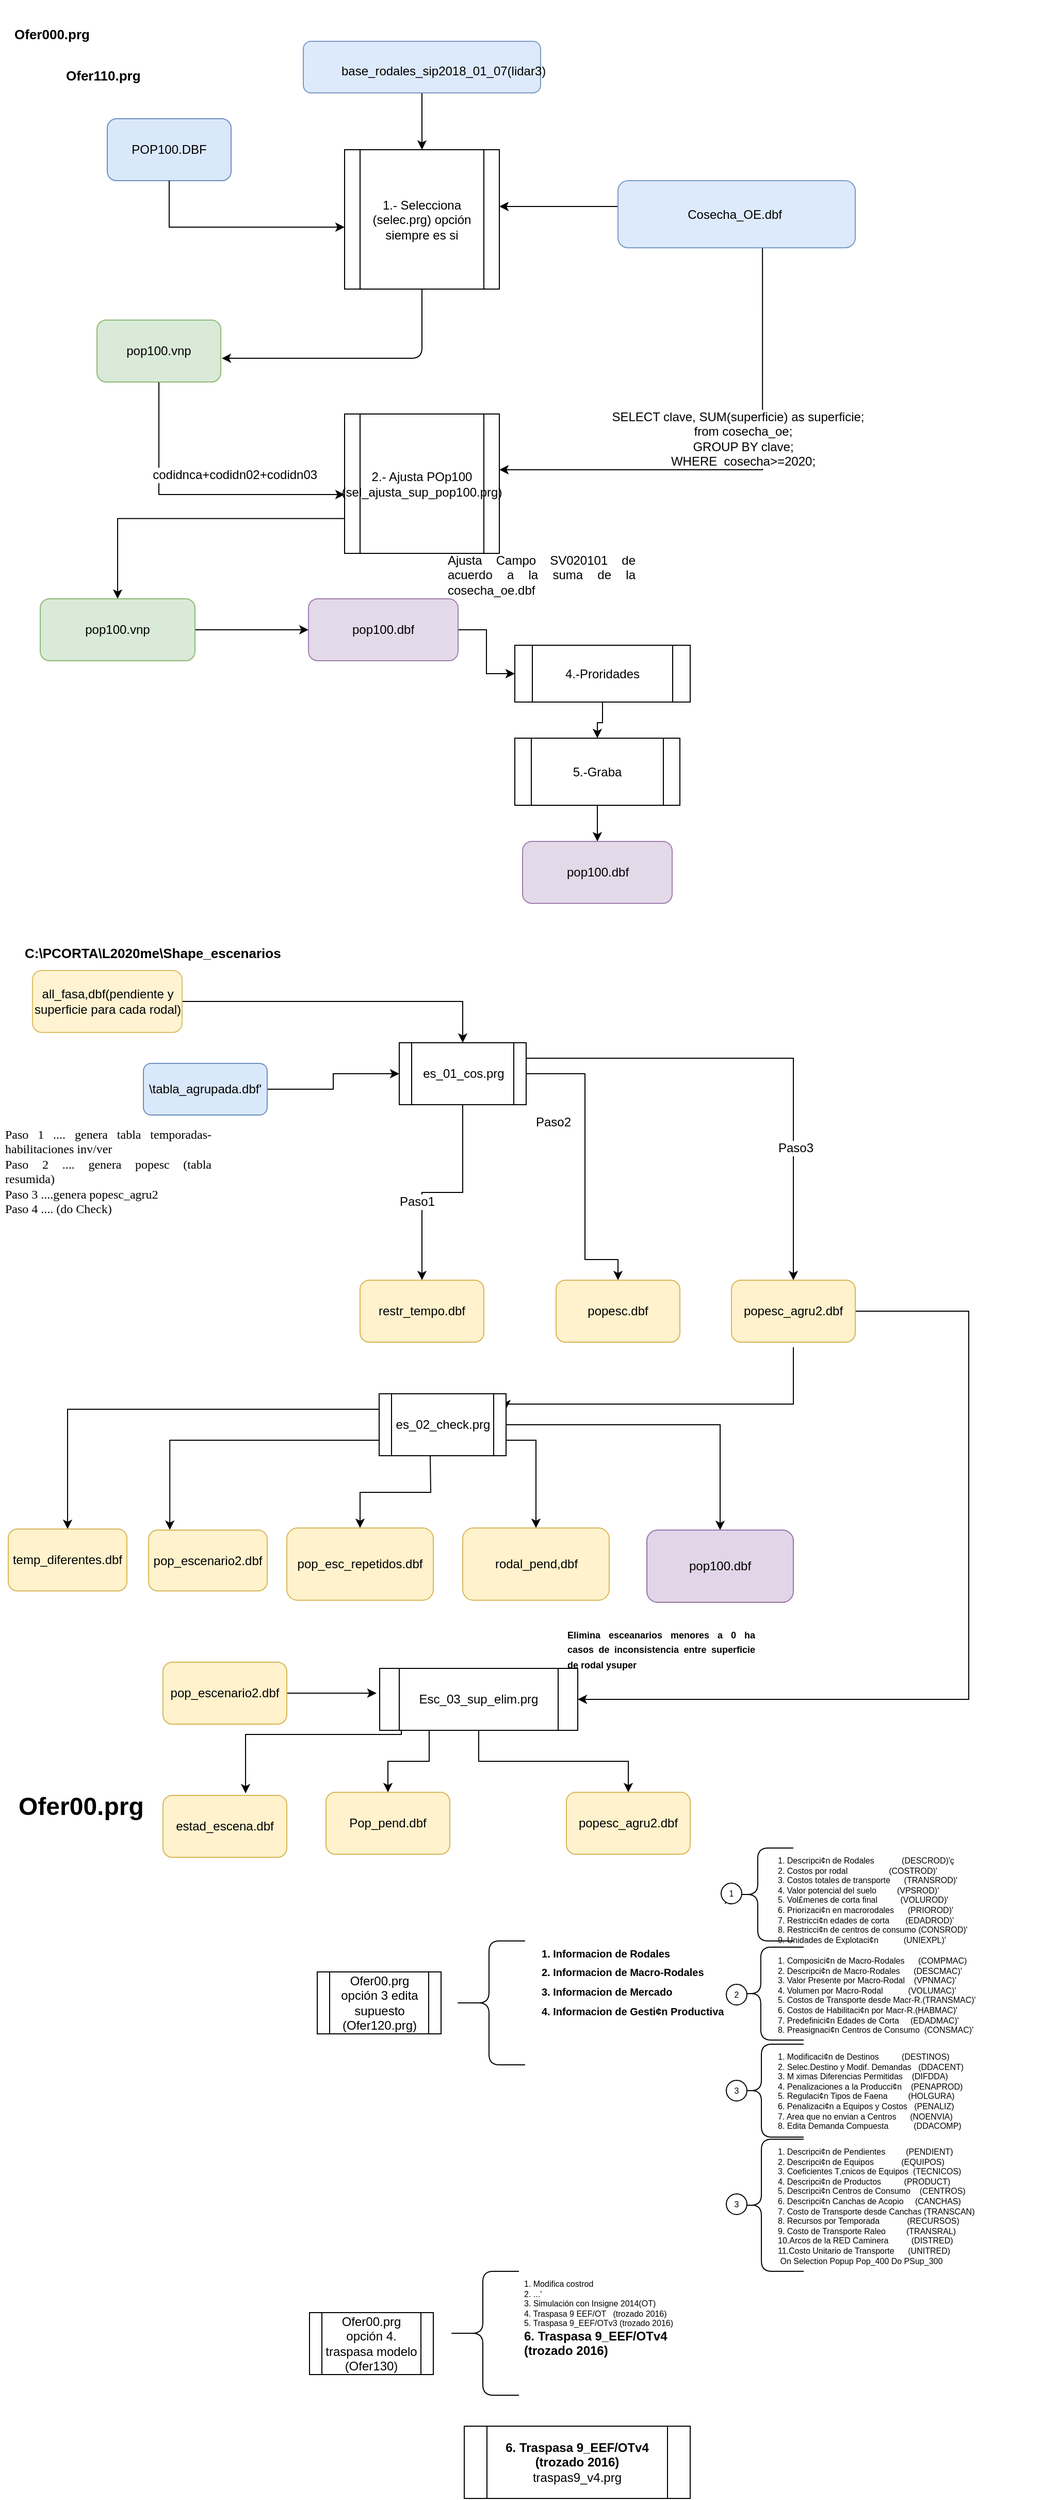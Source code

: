 <mxfile version="10.6.7" type="github"><diagram id="JRxtDGAWM0BCfdRo5nNP" name="Page-1"><mxGraphModel dx="1667" dy="452" grid="1" gridSize="10" guides="1" tooltips="1" connect="1" arrows="1" fold="1" page="1" pageScale="1" pageWidth="827" pageHeight="1169" math="0" shadow="0"><root><mxCell id="0"/><mxCell id="1" parent="0"/><mxCell id="PH0ZUfFNZIxUaysYQGNr-1" value="&lt;h1&gt;Ofer00.prg&lt;/h1&gt;" style="text;html=1;strokeColor=none;fillColor=none;spacing=5;spacingTop=-20;whiteSpace=wrap;overflow=hidden;rounded=0;" vertex="1" parent="1"><mxGeometry x="4" y="1730" width="190" height="120" as="geometry"/></mxCell><mxCell id="PH0ZUfFNZIxUaysYQGNr-2" value="1.-&amp;nbsp;Selecciona (selec.prg) opción siempre es si" style="shape=process;whiteSpace=wrap;html=1;backgroundOutline=1;" vertex="1" parent="1"><mxGeometry x="325" y="145" width="150" height="135" as="geometry"/></mxCell><mxCell id="PH0ZUfFNZIxUaysYQGNr-3" value="&lt;h1&gt;&lt;font style=&quot;font-size: 13px&quot;&gt;Ofer000.prg&lt;/font&gt;&lt;br&gt;&lt;/h1&gt;&lt;div&gt;&lt;br&gt;&lt;/div&gt;" style="text;html=1;strokeColor=none;fillColor=none;spacing=5;spacingTop=-20;whiteSpace=wrap;overflow=hidden;rounded=0;opacity=90;" vertex="1" parent="1"><mxGeometry y="10" width="190" height="40" as="geometry"/></mxCell><mxCell id="PH0ZUfFNZIxUaysYQGNr-4" value="POP100.DBF" style="rounded=1;whiteSpace=wrap;html=1;fillColor=#dae8fc;strokeColor=#6c8ebf;" vertex="1" parent="1"><mxGeometry x="95" y="115" width="120" height="60" as="geometry"/></mxCell><mxCell id="PH0ZUfFNZIxUaysYQGNr-5" style="edgeStyle=orthogonalEdgeStyle;rounded=0;orthogonalLoop=1;jettySize=auto;html=1;entryX=0.5;entryY=0;entryDx=0;entryDy=0;" edge="1" parent="1" source="PH0ZUfFNZIxUaysYQGNr-6" target="PH0ZUfFNZIxUaysYQGNr-2"><mxGeometry relative="1" as="geometry"/></mxCell><mxCell id="PH0ZUfFNZIxUaysYQGNr-6" value="" style="rounded=1;whiteSpace=wrap;html=1;opacity=90;fillColor=#dae8fc;strokeColor=#6c8ebf;" vertex="1" parent="1"><mxGeometry x="285" y="40" width="230" height="50" as="geometry"/></mxCell><mxCell id="PH0ZUfFNZIxUaysYQGNr-7" style="edgeStyle=orthogonalEdgeStyle;rounded=0;orthogonalLoop=1;jettySize=auto;html=1;exitX=0.5;exitY=1;exitDx=0;exitDy=0;" edge="1" parent="1" source="PH0ZUfFNZIxUaysYQGNr-4"><mxGeometry relative="1" as="geometry"><mxPoint x="325" y="220" as="targetPoint"/><Array as="points"><mxPoint x="155" y="220"/><mxPoint x="325" y="220"/></Array></mxGeometry></mxCell><mxCell id="PH0ZUfFNZIxUaysYQGNr-8" value="base_rodales_sip2018_01_07(lidar3)" style="text;html=1;" vertex="1" parent="1"><mxGeometry x="320" y="55" width="107" height="30" as="geometry"/></mxCell><mxCell id="PH0ZUfFNZIxUaysYQGNr-9" value="&lt;h1&gt;&lt;font style=&quot;font-size: 13px&quot;&gt;Ofer110.prg&lt;/font&gt;&lt;br&gt;&lt;/h1&gt;&lt;div&gt;&lt;br&gt;&lt;/div&gt;" style="text;html=1;strokeColor=none;fillColor=none;spacing=5;spacingTop=-20;whiteSpace=wrap;overflow=hidden;rounded=0;opacity=90;" vertex="1" parent="1"><mxGeometry x="50" y="50" width="190" height="40" as="geometry"/></mxCell><mxCell id="PH0ZUfFNZIxUaysYQGNr-10" style="edgeStyle=orthogonalEdgeStyle;rounded=0;orthogonalLoop=1;jettySize=auto;html=1;" edge="1" parent="1" source="PH0ZUfFNZIxUaysYQGNr-13" target="PH0ZUfFNZIxUaysYQGNr-2"><mxGeometry relative="1" as="geometry"><Array as="points"><mxPoint x="500" y="200"/><mxPoint x="500" y="200"/></Array></mxGeometry></mxCell><mxCell id="PH0ZUfFNZIxUaysYQGNr-11" style="edgeStyle=orthogonalEdgeStyle;rounded=0;orthogonalLoop=1;jettySize=auto;html=1;exitX=0.609;exitY=1;exitDx=0;exitDy=0;exitPerimeter=0;entryX=1;entryY=0.4;entryDx=0;entryDy=0;entryPerimeter=0;" edge="1" parent="1" source="PH0ZUfFNZIxUaysYQGNr-13" target="PH0ZUfFNZIxUaysYQGNr-19"><mxGeometry relative="1" as="geometry"><mxPoint x="480" y="450" as="targetPoint"/></mxGeometry></mxCell><mxCell id="PH0ZUfFNZIxUaysYQGNr-12" value="&lt;div&gt;SELECT clave, SUM(superficie) as superficie;&lt;/div&gt;&lt;div&gt;&amp;nbsp; &amp;nbsp;from cosecha_oe;&lt;/div&gt;&lt;div&gt;&amp;nbsp; &amp;nbsp;GROUP BY clave;&lt;/div&gt;&lt;div&gt;&amp;nbsp; &amp;nbsp;WHERE&amp;nbsp; cosecha&amp;gt;=2020;&lt;/div&gt;" style="text;html=1;resizable=0;points=[];align=center;verticalAlign=middle;labelBackgroundColor=#ffffff;" vertex="1" connectable="0" parent="PH0ZUfFNZIxUaysYQGNr-11"><mxGeometry x="-0.083" y="-2" relative="1" as="geometry"><mxPoint x="-24" y="-28" as="offset"/></mxGeometry></mxCell><mxCell id="PH0ZUfFNZIxUaysYQGNr-13" value="Cosecha_OE.dbf&amp;nbsp;" style="rounded=1;whiteSpace=wrap;html=1;opacity=90;fillColor=#dae8fc;strokeColor=#6c8ebf;" vertex="1" parent="1"><mxGeometry x="590" y="175" width="230" height="65" as="geometry"/></mxCell><mxCell id="PH0ZUfFNZIxUaysYQGNr-14" style="edgeStyle=orthogonalEdgeStyle;rounded=0;orthogonalLoop=1;jettySize=auto;html=1;entryX=0;entryY=0.578;entryDx=0;entryDy=0;entryPerimeter=0;exitX=0.5;exitY=1;exitDx=0;exitDy=0;" edge="1" parent="1" source="PH0ZUfFNZIxUaysYQGNr-16" target="PH0ZUfFNZIxUaysYQGNr-19"><mxGeometry relative="1" as="geometry"/></mxCell><mxCell id="PH0ZUfFNZIxUaysYQGNr-15" value="codidnca+codidn02+codidn03&amp;nbsp;" style="text;html=1;resizable=0;points=[];align=center;verticalAlign=middle;labelBackgroundColor=#ffffff;" vertex="1" connectable="0" parent="PH0ZUfFNZIxUaysYQGNr-14"><mxGeometry x="-0.246" y="28" relative="1" as="geometry"><mxPoint x="75" y="9" as="offset"/></mxGeometry></mxCell><mxCell id="PH0ZUfFNZIxUaysYQGNr-16" value="pop100.vnp&lt;br&gt;" style="rounded=1;whiteSpace=wrap;html=1;opacity=90;fillColor=#d5e8d4;strokeColor=#82b366;" vertex="1" parent="1"><mxGeometry x="85" y="310" width="120" height="60" as="geometry"/></mxCell><mxCell id="PH0ZUfFNZIxUaysYQGNr-17" value="" style="endArrow=classic;html=1;exitX=0.5;exitY=1;exitDx=0;exitDy=0;entryX=1.008;entryY=0.617;entryDx=0;entryDy=0;entryPerimeter=0;" edge="1" parent="1" source="PH0ZUfFNZIxUaysYQGNr-2" target="PH0ZUfFNZIxUaysYQGNr-16"><mxGeometry width="50" height="50" relative="1" as="geometry"><mxPoint x="380" y="300" as="sourcePoint"/><mxPoint x="400" y="310" as="targetPoint"/><Array as="points"><mxPoint x="400" y="347"/></Array></mxGeometry></mxCell><mxCell id="PH0ZUfFNZIxUaysYQGNr-18" style="edgeStyle=orthogonalEdgeStyle;rounded=0;orthogonalLoop=1;jettySize=auto;html=1;entryX=0.5;entryY=0;entryDx=0;entryDy=0;exitX=0;exitY=0.75;exitDx=0;exitDy=0;" edge="1" parent="1" source="PH0ZUfFNZIxUaysYQGNr-19" target="PH0ZUfFNZIxUaysYQGNr-24"><mxGeometry relative="1" as="geometry"/></mxCell><mxCell id="PH0ZUfFNZIxUaysYQGNr-19" value="2.- Ajusta POp100&lt;br&gt;(sel_ajusta_sup_pop100.prg)&lt;br&gt;" style="shape=process;whiteSpace=wrap;html=1;backgroundOutline=1;" vertex="1" parent="1"><mxGeometry x="325" y="401" width="150" height="135" as="geometry"/></mxCell><mxCell id="PH0ZUfFNZIxUaysYQGNr-20" value="" style="edgeStyle=orthogonalEdgeStyle;rounded=0;orthogonalLoop=1;jettySize=auto;html=1;entryX=0.5;entryY=0;entryDx=0;entryDy=0;" edge="1" parent="1" source="PH0ZUfFNZIxUaysYQGNr-21" target="PH0ZUfFNZIxUaysYQGNr-22"><mxGeometry relative="1" as="geometry"/></mxCell><mxCell id="PH0ZUfFNZIxUaysYQGNr-21" value="4.-Proridades" style="shape=process;whiteSpace=wrap;html=1;backgroundOutline=1;direction=west;" vertex="1" parent="1"><mxGeometry x="490" y="625" width="170" height="55" as="geometry"/></mxCell><mxCell id="PH0ZUfFNZIxUaysYQGNr-22" value="5.-Graba&lt;br&gt;" style="shape=process;whiteSpace=wrap;html=1;backgroundOutline=1;" vertex="1" parent="1"><mxGeometry x="490" y="715" width="160" height="65" as="geometry"/></mxCell><mxCell id="PH0ZUfFNZIxUaysYQGNr-23" style="edgeStyle=orthogonalEdgeStyle;rounded=0;orthogonalLoop=1;jettySize=auto;html=1;" edge="1" parent="1" source="PH0ZUfFNZIxUaysYQGNr-24" target="PH0ZUfFNZIxUaysYQGNr-27"><mxGeometry relative="1" as="geometry"><mxPoint x="410" y="620" as="targetPoint"/></mxGeometry></mxCell><mxCell id="PH0ZUfFNZIxUaysYQGNr-24" value="pop100.vnp&lt;br&gt;" style="rounded=1;whiteSpace=wrap;html=1;opacity=90;fillColor=#d5e8d4;strokeColor=#82b366;" vertex="1" parent="1"><mxGeometry x="30" y="580" width="150" height="60" as="geometry"/></mxCell><mxCell id="PH0ZUfFNZIxUaysYQGNr-25" value="&lt;h4 style=&quot;text-align: justify&quot;&gt;&lt;font style=&quot;font-weight: normal ; font-size: 12px&quot;&gt;Ajusta Campo&amp;nbsp;SV020101 de acuerdo a la suma de la cosecha_oe.dbf&lt;/font&gt;&lt;/h4&gt;" style="text;html=1;strokeColor=none;fillColor=none;spacing=5;spacingTop=-20;whiteSpace=wrap;overflow=hidden;rounded=0;opacity=90;" vertex="1" parent="1"><mxGeometry x="420" y="530" width="190" height="80" as="geometry"/></mxCell><mxCell id="PH0ZUfFNZIxUaysYQGNr-26" style="edgeStyle=orthogonalEdgeStyle;rounded=0;orthogonalLoop=1;jettySize=auto;html=1;" edge="1" parent="1" source="PH0ZUfFNZIxUaysYQGNr-27" target="PH0ZUfFNZIxUaysYQGNr-21"><mxGeometry relative="1" as="geometry"/></mxCell><mxCell id="PH0ZUfFNZIxUaysYQGNr-27" value="pop100.dbf&lt;br&gt;" style="rounded=1;whiteSpace=wrap;html=1;opacity=90;fillColor=#e1d5e7;strokeColor=#9673a6;" vertex="1" parent="1"><mxGeometry x="290" y="580" width="145" height="60" as="geometry"/></mxCell><mxCell id="PH0ZUfFNZIxUaysYQGNr-28" value="pop100.dbf&lt;br&gt;" style="rounded=1;whiteSpace=wrap;html=1;opacity=90;fillColor=#e1d5e7;strokeColor=#9673a6;" vertex="1" parent="1"><mxGeometry x="497.5" y="815" width="145" height="60" as="geometry"/></mxCell><mxCell id="PH0ZUfFNZIxUaysYQGNr-29" style="edgeStyle=orthogonalEdgeStyle;rounded=0;orthogonalLoop=1;jettySize=auto;html=1;exitX=0.5;exitY=1;exitDx=0;exitDy=0;" edge="1" parent="1" source="PH0ZUfFNZIxUaysYQGNr-22" target="PH0ZUfFNZIxUaysYQGNr-28"><mxGeometry relative="1" as="geometry"><mxPoint x="445" y="620.353" as="sourcePoint"/><mxPoint x="450" y="800" as="targetPoint"/></mxGeometry></mxCell><mxCell id="PH0ZUfFNZIxUaysYQGNr-30" value="&lt;h1&gt;&lt;font style=&quot;font-size: 13px&quot;&gt;C:\PCORTA\L2020me\Shape_escenarios&lt;/font&gt;&lt;br&gt;&lt;/h1&gt;" style="text;html=1;strokeColor=none;fillColor=none;spacing=5;spacingTop=-20;whiteSpace=wrap;overflow=hidden;rounded=0;" vertex="1" parent="1"><mxGeometry x="10" y="900" width="270" height="50" as="geometry"/></mxCell><mxCell id="PH0ZUfFNZIxUaysYQGNr-31" style="edgeStyle=orthogonalEdgeStyle;rounded=0;orthogonalLoop=1;jettySize=auto;html=1;" edge="1" parent="1" source="PH0ZUfFNZIxUaysYQGNr-32" target="PH0ZUfFNZIxUaysYQGNr-39"><mxGeometry relative="1" as="geometry"/></mxCell><mxCell id="PH0ZUfFNZIxUaysYQGNr-32" value="all_fasa,dbf(pendiente y superficie para cada rodal)&lt;br&gt;" style="rounded=1;whiteSpace=wrap;html=1;opacity=90;fillColor=#fff2cc;strokeColor=#d6b656;" vertex="1" parent="1"><mxGeometry x="22.5" y="940" width="145" height="60" as="geometry"/></mxCell><mxCell id="PH0ZUfFNZIxUaysYQGNr-33" style="edgeStyle=orthogonalEdgeStyle;rounded=0;orthogonalLoop=1;jettySize=auto;html=1;" edge="1" parent="1" source="PH0ZUfFNZIxUaysYQGNr-39" target="PH0ZUfFNZIxUaysYQGNr-42"><mxGeometry relative="1" as="geometry"/></mxCell><mxCell id="PH0ZUfFNZIxUaysYQGNr-34" value="Paso1" style="text;html=1;resizable=0;points=[];align=center;verticalAlign=middle;labelBackgroundColor=#ffffff;" vertex="1" connectable="0" parent="PH0ZUfFNZIxUaysYQGNr-33"><mxGeometry x="0.273" y="-5" relative="1" as="geometry"><mxPoint as="offset"/></mxGeometry></mxCell><mxCell id="PH0ZUfFNZIxUaysYQGNr-35" value="" style="edgeStyle=orthogonalEdgeStyle;rounded=0;orthogonalLoop=1;jettySize=auto;html=1;entryX=0.5;entryY=0;entryDx=0;entryDy=0;" edge="1" parent="1" target="PH0ZUfFNZIxUaysYQGNr-43"><mxGeometry relative="1" as="geometry"><mxPoint x="499" y="1040" as="sourcePoint"/><mxPoint x="577.5" y="1040" as="targetPoint"/><Array as="points"><mxPoint x="558" y="1040"/><mxPoint x="558" y="1220"/><mxPoint x="590" y="1220"/></Array></mxGeometry></mxCell><mxCell id="PH0ZUfFNZIxUaysYQGNr-36" value="Paso2" style="text;html=1;resizable=0;points=[];align=center;verticalAlign=middle;labelBackgroundColor=#ffffff;" vertex="1" connectable="0" parent="PH0ZUfFNZIxUaysYQGNr-35"><mxGeometry x="-0.274" y="-31" relative="1" as="geometry"><mxPoint as="offset"/></mxGeometry></mxCell><mxCell id="PH0ZUfFNZIxUaysYQGNr-37" style="edgeStyle=orthogonalEdgeStyle;rounded=0;orthogonalLoop=1;jettySize=auto;html=1;exitX=1;exitY=0.25;exitDx=0;exitDy=0;" edge="1" parent="1" source="PH0ZUfFNZIxUaysYQGNr-39" target="PH0ZUfFNZIxUaysYQGNr-47"><mxGeometry relative="1" as="geometry"/></mxCell><mxCell id="PH0ZUfFNZIxUaysYQGNr-38" value="Paso3" style="text;html=1;resizable=0;points=[];align=center;verticalAlign=middle;labelBackgroundColor=#ffffff;" vertex="1" connectable="0" parent="PH0ZUfFNZIxUaysYQGNr-37"><mxGeometry x="0.128" y="-78" relative="1" as="geometry"><mxPoint x="80" y="78" as="offset"/></mxGeometry></mxCell><mxCell id="PH0ZUfFNZIxUaysYQGNr-39" value="es_01_cos.prg" style="shape=process;whiteSpace=wrap;html=1;backgroundOutline=1;" vertex="1" parent="1"><mxGeometry x="378" y="1010" width="123" height="60" as="geometry"/></mxCell><mxCell id="PH0ZUfFNZIxUaysYQGNr-40" style="edgeStyle=orthogonalEdgeStyle;rounded=0;orthogonalLoop=1;jettySize=auto;html=1;entryX=0;entryY=0.5;entryDx=0;entryDy=0;" edge="1" parent="1" source="PH0ZUfFNZIxUaysYQGNr-41" target="PH0ZUfFNZIxUaysYQGNr-39"><mxGeometry relative="1" as="geometry"/></mxCell><mxCell id="PH0ZUfFNZIxUaysYQGNr-41" value="\tabla_agrupada.dbf'" style="rounded=1;whiteSpace=wrap;html=1;fillColor=#dae8fc;strokeColor=#6c8ebf;" vertex="1" parent="1"><mxGeometry x="130" y="1030" width="120" height="50" as="geometry"/></mxCell><mxCell id="PH0ZUfFNZIxUaysYQGNr-42" value="restr_tempo.dbf" style="rounded=1;whiteSpace=wrap;html=1;fillColor=#fff2cc;strokeColor=#d6b656;" vertex="1" parent="1"><mxGeometry x="340" y="1240" width="120" height="60" as="geometry"/></mxCell><mxCell id="PH0ZUfFNZIxUaysYQGNr-43" value="popesc.dbf" style="rounded=1;whiteSpace=wrap;html=1;fillColor=#fff2cc;strokeColor=#d6b656;" vertex="1" parent="1"><mxGeometry x="530" y="1240" width="120" height="60" as="geometry"/></mxCell><mxCell id="PH0ZUfFNZIxUaysYQGNr-44" value="&lt;p style=&quot;text-align: justify&quot;&gt;&lt;font face=&quot;Verdana&quot; style=&quot;font-size: 12px&quot;&gt;&lt;span style=&quot;font-weight: normal&quot;&gt;&lt;font style=&quot;font-size: 12px&quot;&gt;Paso 1 .... genera tabla temporadas-habilitaciones inv/ver&lt;/font&gt;&lt;span&gt;&amp;nbsp;&amp;nbsp;&lt;br&gt;&lt;/span&gt;&lt;/span&gt;&lt;/font&gt;&lt;font face=&quot;Verdana&quot; style=&quot;font-size: 12px&quot;&gt;&lt;span style=&quot;font-weight: normal&quot;&gt;&lt;span&gt;Paso 2 .... genera popesc (tabla resumida)&amp;nbsp;&amp;nbsp;&lt;br&gt;&lt;/span&gt;&lt;/span&gt;&lt;/font&gt;&lt;font face=&quot;Verdana&quot; style=&quot;font-size: 12px&quot;&gt;&lt;span style=&quot;font-weight: normal&quot;&gt;&lt;span&gt;Paso 3 ....genera popesc_agru2&amp;nbsp;&lt;br&gt;&lt;/span&gt;&lt;/span&gt;&lt;/font&gt;&lt;font face=&quot;Verdana&quot; style=&quot;font-size: 12px&quot;&gt;&lt;span style=&quot;font-weight: normal&quot;&gt;&lt;span&gt;Paso 4 .... (do Check)&amp;nbsp; &amp;nbsp;&lt;/span&gt;&lt;/span&gt;&lt;/font&gt;&lt;/p&gt;" style="text;html=1;strokeColor=none;fillColor=none;spacing=5;spacingTop=-20;whiteSpace=wrap;overflow=hidden;rounded=0;" vertex="1" parent="1"><mxGeometry x="-9" y="1090" width="208" height="120" as="geometry"/></mxCell><mxCell id="PH0ZUfFNZIxUaysYQGNr-45" value="" style="edgeStyle=orthogonalEdgeStyle;rounded=0;orthogonalLoop=1;jettySize=auto;html=1;entryX=1;entryY=0.25;entryDx=0;entryDy=0;" edge="1" parent="1" target="PH0ZUfFNZIxUaysYQGNr-53"><mxGeometry relative="1" as="geometry"><mxPoint x="760" y="1305" as="sourcePoint"/><mxPoint x="481.5" y="1375.353" as="targetPoint"/><Array as="points"><mxPoint x="760" y="1360"/><mxPoint x="481" y="1360"/></Array></mxGeometry></mxCell><mxCell id="PH0ZUfFNZIxUaysYQGNr-46" style="edgeStyle=orthogonalEdgeStyle;rounded=0;orthogonalLoop=1;jettySize=auto;html=1;" edge="1" parent="1" source="PH0ZUfFNZIxUaysYQGNr-47" target="PH0ZUfFNZIxUaysYQGNr-62"><mxGeometry relative="1" as="geometry"><Array as="points"><mxPoint x="930" y="1270"/><mxPoint x="930" y="1646"/></Array></mxGeometry></mxCell><mxCell id="PH0ZUfFNZIxUaysYQGNr-47" value="popesc_agru2.dbf" style="rounded=1;whiteSpace=wrap;html=1;fillColor=#fff2cc;strokeColor=#d6b656;" vertex="1" parent="1"><mxGeometry x="700" y="1240" width="120" height="60" as="geometry"/></mxCell><mxCell id="PH0ZUfFNZIxUaysYQGNr-48" value="" style="edgeStyle=orthogonalEdgeStyle;rounded=0;orthogonalLoop=1;jettySize=auto;html=1;exitX=0;exitY=0.25;exitDx=0;exitDy=0;" edge="1" parent="1" source="PH0ZUfFNZIxUaysYQGNr-53" target="PH0ZUfFNZIxUaysYQGNr-54"><mxGeometry relative="1" as="geometry"/></mxCell><mxCell id="PH0ZUfFNZIxUaysYQGNr-49" style="edgeStyle=orthogonalEdgeStyle;rounded=0;orthogonalLoop=1;jettySize=auto;html=1;entryX=0.179;entryY=-0.004;entryDx=0;entryDy=0;entryPerimeter=0;exitX=0;exitY=0.75;exitDx=0;exitDy=0;" edge="1" parent="1" source="PH0ZUfFNZIxUaysYQGNr-53" target="PH0ZUfFNZIxUaysYQGNr-55"><mxGeometry relative="1" as="geometry"><mxPoint x="380" y="1410" as="sourcePoint"/></mxGeometry></mxCell><mxCell id="PH0ZUfFNZIxUaysYQGNr-50" style="edgeStyle=orthogonalEdgeStyle;rounded=0;orthogonalLoop=1;jettySize=auto;html=1;" edge="1" parent="1" target="PH0ZUfFNZIxUaysYQGNr-56"><mxGeometry relative="1" as="geometry"><mxPoint x="408" y="1410" as="sourcePoint"/></mxGeometry></mxCell><mxCell id="PH0ZUfFNZIxUaysYQGNr-51" style="edgeStyle=orthogonalEdgeStyle;rounded=0;orthogonalLoop=1;jettySize=auto;html=1;exitX=1;exitY=0.75;exitDx=0;exitDy=0;" edge="1" parent="1" source="PH0ZUfFNZIxUaysYQGNr-53" target="PH0ZUfFNZIxUaysYQGNr-57"><mxGeometry relative="1" as="geometry"/></mxCell><mxCell id="PH0ZUfFNZIxUaysYQGNr-52" style="edgeStyle=orthogonalEdgeStyle;rounded=0;orthogonalLoop=1;jettySize=auto;html=1;exitX=1;exitY=0.5;exitDx=0;exitDy=0;" edge="1" parent="1" source="PH0ZUfFNZIxUaysYQGNr-53" target="PH0ZUfFNZIxUaysYQGNr-58"><mxGeometry relative="1" as="geometry"/></mxCell><mxCell id="PH0ZUfFNZIxUaysYQGNr-53" value="es_02_check.prg" style="shape=process;whiteSpace=wrap;html=1;backgroundOutline=1;" vertex="1" parent="1"><mxGeometry x="358.5" y="1350" width="123" height="60" as="geometry"/></mxCell><mxCell id="PH0ZUfFNZIxUaysYQGNr-54" value="temp_diferentes.dbf" style="rounded=1;whiteSpace=wrap;html=1;fillColor=#fff2cc;strokeColor=#d6b656;" vertex="1" parent="1"><mxGeometry x="-1" y="1481" width="115" height="60" as="geometry"/></mxCell><mxCell id="PH0ZUfFNZIxUaysYQGNr-55" value="pop_escenario2.dbf" style="rounded=1;whiteSpace=wrap;html=1;fillColor=#fff2cc;strokeColor=#d6b656;" vertex="1" parent="1"><mxGeometry x="135" y="1482" width="115" height="59" as="geometry"/></mxCell><mxCell id="PH0ZUfFNZIxUaysYQGNr-56" value="pop_esc_repetidos.dbf" style="rounded=1;whiteSpace=wrap;html=1;fillColor=#fff2cc;strokeColor=#d6b656;" vertex="1" parent="1"><mxGeometry x="269" y="1480" width="142" height="70" as="geometry"/></mxCell><mxCell id="PH0ZUfFNZIxUaysYQGNr-57" value="rodal_pend,dbf" style="rounded=1;whiteSpace=wrap;html=1;fillColor=#fff2cc;strokeColor=#d6b656;" vertex="1" parent="1"><mxGeometry x="439.5" y="1480" width="142" height="70" as="geometry"/></mxCell><mxCell id="PH0ZUfFNZIxUaysYQGNr-58" value="pop100.dbf" style="rounded=1;whiteSpace=wrap;html=1;fillColor=#e1d5e7;strokeColor=#9673a6;" vertex="1" parent="1"><mxGeometry x="618" y="1482" width="142" height="70" as="geometry"/></mxCell><mxCell id="PH0ZUfFNZIxUaysYQGNr-59" style="edgeStyle=orthogonalEdgeStyle;rounded=0;orthogonalLoop=1;jettySize=auto;html=1;" edge="1" parent="1" source="PH0ZUfFNZIxUaysYQGNr-62" target="PH0ZUfFNZIxUaysYQGNr-64"><mxGeometry relative="1" as="geometry"/></mxCell><mxCell id="PH0ZUfFNZIxUaysYQGNr-60" style="edgeStyle=orthogonalEdgeStyle;rounded=0;orthogonalLoop=1;jettySize=auto;html=1;exitX=0.25;exitY=1;exitDx=0;exitDy=0;" edge="1" parent="1" source="PH0ZUfFNZIxUaysYQGNr-62" target="PH0ZUfFNZIxUaysYQGNr-65"><mxGeometry relative="1" as="geometry"/></mxCell><mxCell id="PH0ZUfFNZIxUaysYQGNr-61" style="edgeStyle=orthogonalEdgeStyle;rounded=0;orthogonalLoop=1;jettySize=auto;html=1;entryX=0.667;entryY=-0.033;entryDx=0;entryDy=0;entryPerimeter=0;" edge="1" parent="1" source="PH0ZUfFNZIxUaysYQGNr-62" target="PH0ZUfFNZIxUaysYQGNr-68"><mxGeometry relative="1" as="geometry"><Array as="points"><mxPoint x="380" y="1680"/><mxPoint x="229" y="1680"/></Array></mxGeometry></mxCell><mxCell id="PH0ZUfFNZIxUaysYQGNr-62" value="Esc_03_sup_elim.prg" style="shape=process;whiteSpace=wrap;html=1;backgroundOutline=1;" vertex="1" parent="1"><mxGeometry x="359" y="1616" width="192" height="60" as="geometry"/></mxCell><mxCell id="PH0ZUfFNZIxUaysYQGNr-63" value="&lt;h4 style=&quot;text-align: justify&quot;&gt;&lt;font style=&quot;font-size: 9px&quot;&gt;Elimina esceanarios menores a 0 ha casos de inconsistencia entre superficie de rodal ysuper&lt;/font&gt;&lt;/h4&gt;" style="text;html=1;strokeColor=none;fillColor=none;spacing=5;spacingTop=-20;whiteSpace=wrap;overflow=hidden;rounded=0;" vertex="1" parent="1"><mxGeometry x="536" y="1570" width="190" height="80" as="geometry"/></mxCell><mxCell id="PH0ZUfFNZIxUaysYQGNr-64" value="popesc_agru2.dbf" style="rounded=1;whiteSpace=wrap;html=1;fillColor=#fff2cc;strokeColor=#d6b656;" vertex="1" parent="1"><mxGeometry x="540" y="1736" width="120" height="60" as="geometry"/></mxCell><mxCell id="PH0ZUfFNZIxUaysYQGNr-65" value="Pop_pend.dbf" style="rounded=1;whiteSpace=wrap;html=1;fillColor=#fff2cc;strokeColor=#d6b656;" vertex="1" parent="1"><mxGeometry x="307" y="1736" width="120" height="60" as="geometry"/></mxCell><mxCell id="PH0ZUfFNZIxUaysYQGNr-66" style="edgeStyle=orthogonalEdgeStyle;rounded=0;orthogonalLoop=1;jettySize=auto;html=1;entryX=-0.016;entryY=0.4;entryDx=0;entryDy=0;entryPerimeter=0;" edge="1" parent="1" source="PH0ZUfFNZIxUaysYQGNr-67" target="PH0ZUfFNZIxUaysYQGNr-62"><mxGeometry relative="1" as="geometry"/></mxCell><mxCell id="PH0ZUfFNZIxUaysYQGNr-67" value="pop_escenario2.dbf" style="rounded=1;whiteSpace=wrap;html=1;fillColor=#fff2cc;strokeColor=#d6b656;" vertex="1" parent="1"><mxGeometry x="149" y="1610" width="120" height="60" as="geometry"/></mxCell><mxCell id="PH0ZUfFNZIxUaysYQGNr-68" value="estad_escena.dbf" style="rounded=1;whiteSpace=wrap;html=1;fillColor=#fff2cc;strokeColor=#d6b656;" vertex="1" parent="1"><mxGeometry x="149" y="1739" width="120" height="60" as="geometry"/></mxCell><mxCell id="PH0ZUfFNZIxUaysYQGNr-69" value="Ofer00.prg opción 3 edita supuesto&lt;br&gt;(Ofer120.prg)&lt;br&gt;" style="shape=process;whiteSpace=wrap;html=1;backgroundOutline=1;" vertex="1" parent="1"><mxGeometry x="298.5" y="1910" width="120" height="60" as="geometry"/></mxCell><mxCell id="PH0ZUfFNZIxUaysYQGNr-70" value="&lt;h1 style=&quot;font-size: 10px&quot;&gt;&lt;span style=&quot;font-size: 10px&quot;&gt;1&lt;/span&gt;&lt;font style=&quot;font-size: 10px&quot;&gt;. Informacion de Rodales&lt;/font&gt;&lt;/h1&gt;&lt;h1 style=&quot;font-size: 10px&quot;&gt;&lt;span&gt;&lt;font style=&quot;font-size: 10px&quot;&gt;2. Informacion de Macro-Rodales&lt;/font&gt;&lt;/span&gt;&lt;/h1&gt;&lt;h1 style=&quot;font-size: 10px&quot;&gt;&lt;span&gt;&lt;font style=&quot;font-size: 10px&quot;&gt;3. Informacion de Mercado&lt;/font&gt;&lt;/span&gt;&lt;/h1&gt;&lt;h1 style=&quot;font-size: 10px&quot;&gt;&lt;font style=&quot;font-size: 10px&quot;&gt;4. Informacion de Gesti¢n Productiva&lt;/font&gt;&lt;/h1&gt;" style="text;html=1;strokeColor=none;fillColor=none;spacing=5;spacingTop=-20;whiteSpace=wrap;overflow=hidden;rounded=0;fontSize=8;" vertex="1" parent="1"><mxGeometry x="511" y="1890" width="190" height="120" as="geometry"/></mxCell><mxCell id="PH0ZUfFNZIxUaysYQGNr-71" value="" style="shape=curlyBracket;whiteSpace=wrap;html=1;rounded=1;fontSize=8;" vertex="1" parent="1"><mxGeometry x="430" y="1880" width="70" height="120" as="geometry"/></mxCell><mxCell id="PH0ZUfFNZIxUaysYQGNr-72" value="&lt;p style=&quot;text-align: justify&quot;&gt;&lt;font style=&quot;font-size: 8px&quot;&gt;1. Descripci¢n de Rodales&amp;nbsp; &amp;nbsp; &amp;nbsp; &amp;nbsp; &amp;nbsp; &amp;nbsp; (DESCROD)'ç&lt;br&gt;&lt;/font&gt;2. Costos por rodal&amp;nbsp; &amp;nbsp; &amp;nbsp; &amp;nbsp; &amp;nbsp; &amp;nbsp; &amp;nbsp; &amp;nbsp; &amp;nbsp; (COSTROD)'&lt;br&gt;&lt;font style=&quot;font-size: 8px&quot;&gt;3. Costos totales de transporte&amp;nbsp; &amp;nbsp; &amp;nbsp; (TRANSROD)'&lt;br&gt;&lt;/font&gt;&lt;font style=&quot;font-size: 8px&quot;&gt;4. Valor potencial del suelo&amp;nbsp; &amp;nbsp; &amp;nbsp; &amp;nbsp; &amp;nbsp;(VPSROD)'&lt;br&gt;&lt;/font&gt;&lt;font style=&quot;font-size: 8px&quot;&gt;5. Vol£menes de corta final&amp;nbsp; &amp;nbsp; &amp;nbsp; &amp;nbsp; &amp;nbsp; (VOLUROD)'&lt;br&gt;&lt;/font&gt;&lt;font style=&quot;font-size: 8px&quot;&gt;6. Priorizaci¢n en macrorodales&amp;nbsp; &amp;nbsp; &amp;nbsp; (PRIOROD)'&lt;br&gt;&lt;/font&gt;&lt;font style=&quot;font-size: 8px&quot;&gt;7. Restricci¢n edades de corta&amp;nbsp; &amp;nbsp; &amp;nbsp; &amp;nbsp;(EDADROD)'&lt;br&gt;&lt;/font&gt;&lt;font style=&quot;font-size: 8px&quot;&gt;8. Restricci¢n de centros de consumo (CONSROD)'&lt;br&gt;&lt;/font&gt;&lt;font style=&quot;font-size: 8px&quot;&gt;9. Unidades de Explotaci¢n&amp;nbsp; &amp;nbsp; &amp;nbsp; &amp;nbsp; &amp;nbsp; &amp;nbsp;(UNIEXPL)'&lt;/font&gt;&lt;/p&gt;" style="text;html=1;strokeColor=none;fillColor=none;spacing=5;spacingTop=-20;whiteSpace=wrap;overflow=hidden;rounded=0;fontSize=8;" vertex="1" parent="1"><mxGeometry x="740" y="1800" width="225" height="90" as="geometry"/></mxCell><mxCell id="PH0ZUfFNZIxUaysYQGNr-73" value="" style="shape=curlyBracket;whiteSpace=wrap;html=1;rounded=1;fontSize=8;" vertex="1" parent="1"><mxGeometry x="691" y="1790" width="69" height="90" as="geometry"/></mxCell><mxCell id="PH0ZUfFNZIxUaysYQGNr-74" style="edgeStyle=orthogonalEdgeStyle;rounded=0;orthogonalLoop=1;jettySize=auto;html=1;exitX=0.5;exitY=1;exitDx=0;exitDy=0;entryX=0.1;entryY=0.5;entryDx=0;entryDy=0;entryPerimeter=0;fontSize=8;" edge="1" parent="1" source="PH0ZUfFNZIxUaysYQGNr-75" target="PH0ZUfFNZIxUaysYQGNr-73"><mxGeometry relative="1" as="geometry"/></mxCell><mxCell id="PH0ZUfFNZIxUaysYQGNr-75" value="1" style="ellipse;whiteSpace=wrap;html=1;aspect=fixed;fontSize=8;" vertex="1" parent="1"><mxGeometry x="690" y="1824" width="20" height="20" as="geometry"/></mxCell><mxCell id="PH0ZUfFNZIxUaysYQGNr-76" value="&lt;p style=&quot;text-align: justify&quot;&gt;1. Composici¢n de Macro-Rodales&amp;nbsp; &amp;nbsp; &amp;nbsp; (COMPMAC)&lt;br&gt;&lt;span&gt;2. Descripci¢n de Macro-Rodales&amp;nbsp; &amp;nbsp; &amp;nbsp; (DESCMAC)'&lt;br&gt;&lt;/span&gt;3. Valor Presente por Macro-Rodal&amp;nbsp; &amp;nbsp; (VPNMAC)'&lt;br&gt;4. Volumen por Macro-Rodal&amp;nbsp; &amp;nbsp; &amp;nbsp; &amp;nbsp; &amp;nbsp; &amp;nbsp;(VOLUMAC)'&lt;br&gt;5. Costos de Transporte desde Macr-R.(TRANSMAC)'&lt;br&gt;6. Costos de Habilitaci¢n por Macr-R.(HABMAC)'&lt;br&gt;7. Predefinici¢n Edades de Corta&amp;nbsp; &amp;nbsp; &amp;nbsp;(EDADMAC)'&lt;br&gt;8. Preasignaci¢n Centros de Consumo&amp;nbsp; (CONSMAC)'&lt;/p&gt;" style="text;html=1;strokeColor=none;fillColor=none;spacing=5;spacingTop=-20;whiteSpace=wrap;overflow=hidden;rounded=0;fontSize=8;" vertex="1" parent="1"><mxGeometry x="740" y="1897" width="260" height="80" as="geometry"/></mxCell><mxCell id="PH0ZUfFNZIxUaysYQGNr-77" value="" style="shape=curlyBracket;whiteSpace=wrap;html=1;rounded=1;fontSize=8;size=0.406;" vertex="1" parent="1"><mxGeometry x="700" y="1886" width="70" height="90" as="geometry"/></mxCell><mxCell id="PH0ZUfFNZIxUaysYQGNr-78" value="2" style="ellipse;whiteSpace=wrap;html=1;aspect=fixed;fontSize=8;" vertex="1" parent="1"><mxGeometry x="695" y="1922" width="20" height="20" as="geometry"/></mxCell><mxCell id="PH0ZUfFNZIxUaysYQGNr-79" value="&lt;p&gt;1. Modificaci¢n de Destinos&amp;nbsp; &amp;nbsp; &amp;nbsp; &amp;nbsp; &amp;nbsp; (DESTINOS)&lt;br&gt;2. Selec.Destino y Modif. Demandas&amp;nbsp; &amp;nbsp;(DDACENT)&lt;br&gt;3. M ximas Diferencias Permitidas&amp;nbsp; &amp;nbsp; (DIFDDA)&lt;br&gt;4. Penalizaciones a la Producci¢n&amp;nbsp; &amp;nbsp; (PENAPROD)&lt;br&gt;5. Regulaci¢n Tipos de Faena&amp;nbsp; &amp;nbsp; &amp;nbsp; &amp;nbsp; &amp;nbsp;(HOLGURA)&lt;br&gt;6. Penalizaci¢n a Equipos y Costos&amp;nbsp; &amp;nbsp;(PENALIZ)&lt;br&gt;7. Area que no envian a Centros&amp;nbsp; &amp;nbsp; &amp;nbsp; (NOENVIA)&lt;br&gt;8. Edita Demanda Compuesta&amp;nbsp; &amp;nbsp; &amp;nbsp; &amp;nbsp; &amp;nbsp; &amp;nbsp;(DDACOMP)&lt;/p&gt;" style="text;html=1;strokeColor=none;fillColor=none;spacing=5;spacingTop=-20;whiteSpace=wrap;overflow=hidden;rounded=0;fontSize=8;" vertex="1" parent="1"><mxGeometry x="740" y="1990" width="260" height="160" as="geometry"/></mxCell><mxCell id="PH0ZUfFNZIxUaysYQGNr-80" value="" style="shape=curlyBracket;whiteSpace=wrap;html=1;rounded=1;fontSize=8;size=0.406;" vertex="1" parent="1"><mxGeometry x="701" y="1980" width="69" height="90" as="geometry"/></mxCell><mxCell id="PH0ZUfFNZIxUaysYQGNr-81" value="3" style="ellipse;whiteSpace=wrap;html=1;aspect=fixed;fontSize=8;" vertex="1" parent="1"><mxGeometry x="695" y="2015" width="20" height="20" as="geometry"/></mxCell><mxCell id="PH0ZUfFNZIxUaysYQGNr-82" value="&lt;p&gt;1. Descripci¢n de Pendientes&amp;nbsp; &amp;nbsp; &amp;nbsp; &amp;nbsp; &amp;nbsp;(PENDIENT)&lt;br&gt;2. Descripci¢n de Equipos&amp;nbsp; &amp;nbsp; &amp;nbsp; &amp;nbsp; &amp;nbsp; &amp;nbsp; (EQUIPOS)&amp;nbsp;&lt;br&gt;3. Coeficientes T‚cnicos de Equipos&amp;nbsp; (TECNICOS)&lt;br&gt;4. Descripci¢n de Productos&amp;nbsp; &amp;nbsp; &amp;nbsp; &amp;nbsp; &amp;nbsp; (PRODUCT)&amp;nbsp;&lt;br&gt;5. Descripci¢n Centros de Consumo&amp;nbsp; &amp;nbsp; (CENTROS)&amp;nbsp;&lt;br&gt;6. Descripci¢n Canchas de Acopio&amp;nbsp; &amp;nbsp; &amp;nbsp;(CANCHAS)&amp;nbsp;&lt;br&gt;7. Costo de Transporte desde Canchas (TRANSCAN)&lt;br&gt;8. Recursos por Temporada&amp;nbsp; &amp;nbsp; &amp;nbsp; &amp;nbsp; &amp;nbsp; &amp;nbsp; (RECURSOS)&lt;br&gt;9. Costo de Transporte Raleo&amp;nbsp; &amp;nbsp; &amp;nbsp; &amp;nbsp; &amp;nbsp;(TRANSRAL)&lt;br&gt;10.Arcos de la RED Caminera&amp;nbsp; &amp;nbsp; &amp;nbsp; &amp;nbsp; &amp;nbsp; (DISTRED)&amp;nbsp;&lt;br&gt;11.Costo Unitario de Transporte&amp;nbsp; &amp;nbsp; &amp;nbsp; (UNITRED)&amp;nbsp;&lt;br&gt;&amp;nbsp;On Selection Popup Pop_400 Do PSup_300&lt;/p&gt;" style="text;html=1;strokeColor=none;fillColor=none;spacing=5;spacingTop=-20;whiteSpace=wrap;overflow=hidden;rounded=0;fontSize=8;" vertex="1" parent="1"><mxGeometry x="740" y="2082" width="260" height="160" as="geometry"/></mxCell><mxCell id="PH0ZUfFNZIxUaysYQGNr-83" value="" style="shape=curlyBracket;whiteSpace=wrap;html=1;rounded=1;fontSize=8;size=0.406;" vertex="1" parent="1"><mxGeometry x="701" y="2072" width="69" height="128" as="geometry"/></mxCell><mxCell id="PH0ZUfFNZIxUaysYQGNr-84" value="3" style="ellipse;whiteSpace=wrap;html=1;aspect=fixed;fontSize=8;" vertex="1" parent="1"><mxGeometry x="695" y="2125" width="20" height="20" as="geometry"/></mxCell><mxCell id="PH0ZUfFNZIxUaysYQGNr-85" value="Ofer00.prg opción 4. traspasa modelo&lt;br&gt;(Ofer130)&lt;br&gt;" style="shape=process;whiteSpace=wrap;html=1;backgroundOutline=1;" vertex="1" parent="1"><mxGeometry x="291" y="2240" width="120" height="60" as="geometry"/></mxCell><mxCell id="PH0ZUfFNZIxUaysYQGNr-86" value="&lt;p&gt;&lt;span&gt;1. Modifica costrod&lt;br&gt;&lt;/span&gt;&lt;span&gt;2. ...'&lt;br&gt;&lt;/span&gt;&lt;span&gt;3. Simulación con Insigne 2014(OT)&lt;br&gt;&lt;/span&gt;&lt;span&gt;4. Traspasa 9 EEF/OT&amp;nbsp; &amp;nbsp;(trozado 2016)&lt;br&gt;&lt;/span&gt;&lt;span&gt;5. Traspasa 9_EEF/OTv3 (trozado 2016)&lt;br&gt;&lt;/span&gt;&lt;span&gt;&lt;b&gt;&lt;font style=&quot;font-size: 12px&quot;&gt;6. Traspasa 9_EEF/OTv4 (trozado 2016)&lt;/font&gt;&lt;/b&gt;&lt;/span&gt;&lt;/p&gt;" style="text;html=1;strokeColor=none;fillColor=none;spacing=5;spacingTop=-20;whiteSpace=wrap;overflow=hidden;rounded=0;fontSize=8;" vertex="1" parent="1"><mxGeometry x="494" y="2210" width="190" height="100" as="geometry"/></mxCell><mxCell id="PH0ZUfFNZIxUaysYQGNr-87" value="" style="shape=curlyBracket;whiteSpace=wrap;html=1;rounded=1;fontSize=8;" vertex="1" parent="1"><mxGeometry x="424" y="2200" width="70" height="120" as="geometry"/></mxCell><mxCell id="PH0ZUfFNZIxUaysYQGNr-88" value="&lt;b&gt;&lt;font&gt;6. Traspasa 9_EEF/OTv4 (trozado 2016)&lt;br&gt;&lt;/font&gt;&lt;/b&gt;traspas9_v4.prg&lt;br&gt;" style="shape=process;whiteSpace=wrap;html=1;backgroundOutline=1;" vertex="1" parent="1"><mxGeometry x="441" y="2350" width="219" height="70" as="geometry"/></mxCell></root></mxGraphModel></diagram></mxfile>